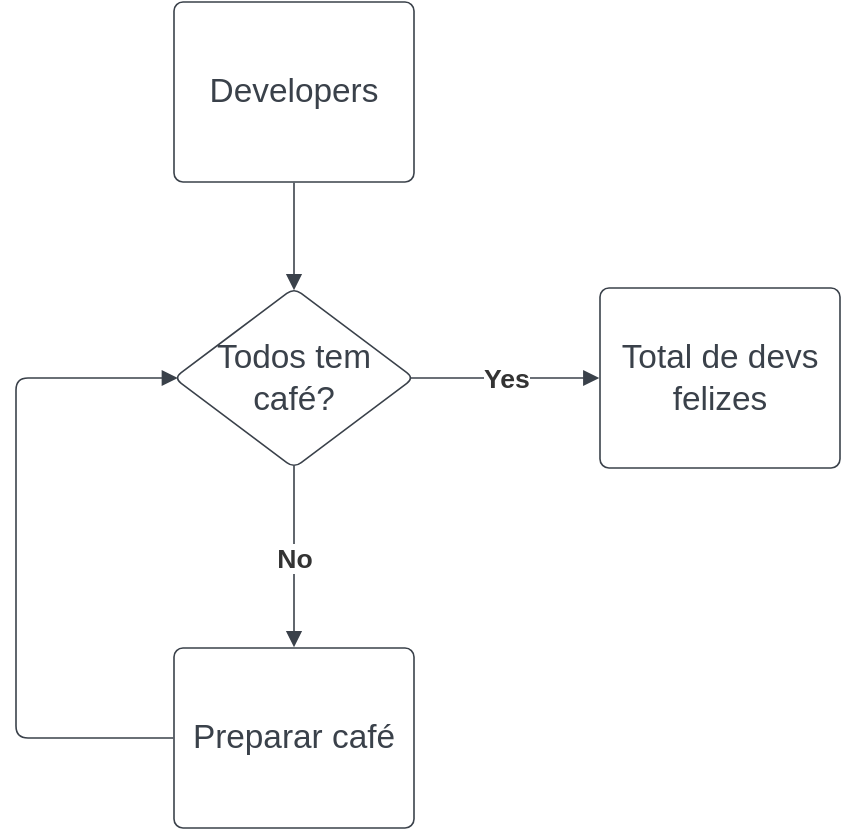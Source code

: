 <mxfile pages="2">
    <diagram id="edUTbyTksZVIobPMynlH" name="while">
        <mxGraphModel dx="620" dy="711" grid="1" gridSize="10" guides="1" tooltips="1" connect="1" arrows="1" fold="1" page="1" pageScale="1" pageWidth="827" pageHeight="1169" math="0" shadow="0">
            <root>
                <mxCell id="0"/>
                <mxCell id="1" parent="0"/>
                <UserObject label="Developers" lucidchartObjectId="ruHAq3Y8dJIB" id="mQHoCVKHOo_qpstPJJr0-2">
                    <mxCell style="html=1;overflow=block;blockSpacing=1;whiteSpace=wrap;fontSize=16.7;fontColor=#3a414a;spacing=9;strokeColor=#3a414a;strokeOpacity=100;rounded=1;absoluteArcSize=1;arcSize=9;strokeWidth=0.8;" parent="1" vertex="1">
                        <mxGeometry x="119" y="40" width="120" height="90" as="geometry"/>
                    </mxCell>
                </UserObject>
                <UserObject label="Todos tem café?" lucidchartObjectId="_uHA5PYfJ..z" id="mQHoCVKHOo_qpstPJJr0-3">
                    <mxCell style="html=1;overflow=block;blockSpacing=1;whiteSpace=wrap;rhombus;fontSize=16.7;fontColor=#3a414a;spacing=3.8;strokeColor=#3a414a;strokeOpacity=100;rounded=1;absoluteArcSize=1;arcSize=9;strokeWidth=0.8;" parent="1" vertex="1">
                        <mxGeometry x="119" y="183" width="120" height="90" as="geometry"/>
                    </mxCell>
                </UserObject>
                <UserObject label="" lucidchartObjectId="BvHA1k1gezZS" id="mQHoCVKHOo_qpstPJJr0-4">
                    <mxCell style="html=1;jettySize=18;whiteSpace=wrap;fontSize=13.3;fontColor=#333333;fontStyle=1;strokeColor=#3a414a;strokeOpacity=100;strokeWidth=0.8;rounded=1;arcSize=12;edgeStyle=orthogonalEdgeStyle;startArrow=none;endArrow=block;endFill=1;exitX=0.984;exitY=0.5;exitPerimeter=0;entryX=-0.003;entryY=0.5;entryPerimeter=0;" parent="1" source="mQHoCVKHOo_qpstPJJr0-3" target="mQHoCVKHOo_qpstPJJr0-11" edge="1">
                        <mxGeometry width="100" height="100" relative="1" as="geometry">
                            <Array as="points"/>
                        </mxGeometry>
                    </mxCell>
                </UserObject>
                <mxCell id="mQHoCVKHOo_qpstPJJr0-5" value="Yes" style="text;html=1;resizable=0;labelBackgroundColor=default;align=center;verticalAlign=middle;fontStyle=1;fontColor=#333333;fontSize=13.3;" parent="mQHoCVKHOo_qpstPJJr0-4" vertex="1">
                    <mxGeometry relative="1" as="geometry"/>
                </mxCell>
                <UserObject label="" lucidchartObjectId="EvHAtg~UifyN" id="mQHoCVKHOo_qpstPJJr0-6">
                    <mxCell style="html=1;jettySize=18;whiteSpace=wrap;fontSize=13.3;fontColor=#333333;fontStyle=1;strokeColor=#3a414a;strokeOpacity=100;strokeWidth=0.8;rounded=1;arcSize=12;edgeStyle=orthogonalEdgeStyle;startArrow=none;endArrow=block;endFill=1;exitX=0.5;exitY=0.988;exitPerimeter=0;entryX=0.5;entryY=-0.004;entryPerimeter=0;" parent="1" source="mQHoCVKHOo_qpstPJJr0-3" target="mQHoCVKHOo_qpstPJJr0-8" edge="1">
                        <mxGeometry width="100" height="100" relative="1" as="geometry">
                            <Array as="points"/>
                        </mxGeometry>
                    </mxCell>
                </UserObject>
                <mxCell id="mQHoCVKHOo_qpstPJJr0-7" value="No" style="text;html=1;resizable=0;labelBackgroundColor=default;align=center;verticalAlign=middle;fontStyle=1;fontColor=#333333;fontSize=13.3;" parent="mQHoCVKHOo_qpstPJJr0-6" vertex="1">
                    <mxGeometry relative="1" as="geometry"/>
                </mxCell>
                <UserObject label="Preparar café" lucidchartObjectId="FvHAj9bruTWM" id="mQHoCVKHOo_qpstPJJr0-8">
                    <mxCell style="html=1;overflow=block;blockSpacing=1;whiteSpace=wrap;fontSize=16.7;fontColor=#3a414a;spacing=9;strokeColor=#3a414a;strokeOpacity=100;rounded=1;absoluteArcSize=1;arcSize=9;strokeWidth=0.8;" parent="1" vertex="1">
                        <mxGeometry x="119" y="363" width="120" height="90" as="geometry"/>
                    </mxCell>
                </UserObject>
                <UserObject label="" lucidchartObjectId="9vHAL93j.K7R" id="mQHoCVKHOo_qpstPJJr0-9">
                    <mxCell style="html=1;jettySize=18;whiteSpace=wrap;fontSize=13;strokeColor=#3a414a;strokeOpacity=100;strokeWidth=0.8;rounded=1;arcSize=12;edgeStyle=orthogonalEdgeStyle;startArrow=none;endArrow=block;endFill=1;exitX=0.5;exitY=1.004;exitPerimeter=0;entryX=0.5;entryY=0.012;entryPerimeter=0;" parent="1" source="mQHoCVKHOo_qpstPJJr0-2" target="mQHoCVKHOo_qpstPJJr0-3" edge="1">
                        <mxGeometry width="100" height="100" relative="1" as="geometry">
                            <Array as="points"/>
                        </mxGeometry>
                    </mxCell>
                </UserObject>
                <UserObject label="" lucidchartObjectId="kwHAubmjr.Vo" id="mQHoCVKHOo_qpstPJJr0-10">
                    <mxCell style="html=1;jettySize=18;whiteSpace=wrap;fontSize=13;strokeColor=#3a414a;strokeOpacity=100;strokeWidth=0.8;rounded=1;arcSize=12;edgeStyle=orthogonalEdgeStyle;startArrow=none;endArrow=block;endFill=1;exitX=-0.003;exitY=0.5;exitPerimeter=0;entryX=0.016;entryY=0.5;entryPerimeter=0;" parent="1" source="mQHoCVKHOo_qpstPJJr0-8" target="mQHoCVKHOo_qpstPJJr0-3" edge="1">
                        <mxGeometry width="100" height="100" relative="1" as="geometry">
                            <Array as="points">
                                <mxPoint x="40" y="408"/>
                                <mxPoint x="40" y="228"/>
                            </Array>
                        </mxGeometry>
                    </mxCell>
                </UserObject>
                <UserObject label="Total de devs felizes" lucidchartObjectId="swHAUTR_QxSO" id="mQHoCVKHOo_qpstPJJr0-11">
                    <mxCell style="html=1;overflow=block;blockSpacing=1;whiteSpace=wrap;fontSize=16.7;fontColor=#3a414a;spacing=9;strokeColor=#3a414a;strokeOpacity=100;rounded=1;absoluteArcSize=1;arcSize=9;strokeWidth=0.8;" parent="1" vertex="1">
                        <mxGeometry x="332" y="183" width="120" height="90" as="geometry"/>
                    </mxCell>
                </UserObject>
            </root>
        </mxGraphModel>
    </diagram>
    <diagram id="rsTRAaTJikIiwauKvbbp" name="do while">
        <mxGraphModel dx="620" dy="711" grid="1" gridSize="10" guides="1" tooltips="1" connect="1" arrows="1" fold="1" page="1" pageScale="1" pageWidth="827" pageHeight="1169" math="0" shadow="0">
            <root>
                <mxCell id="0"/>
                <mxCell id="1" parent="0"/>
                <UserObject label="Developers" lucidchartObjectId="ruHAq3Y8dJIB" id="5vxcfWTFk7MYi2pnW1kT-1">
                    <mxCell style="html=1;overflow=block;blockSpacing=1;whiteSpace=wrap;fontSize=16.7;fontColor=#3a414a;spacing=9;strokeColor=#3a414a;strokeOpacity=100;rounded=1;absoluteArcSize=1;arcSize=9;strokeWidth=0.8;" parent="1" vertex="1">
                        <mxGeometry x="159" y="30" width="120" height="90" as="geometry"/>
                    </mxCell>
                </UserObject>
                <UserObject label="Todos tem café?" lucidchartObjectId="_uHA5PYfJ..z" id="5vxcfWTFk7MYi2pnW1kT-2">
                    <mxCell style="html=1;overflow=block;blockSpacing=1;whiteSpace=wrap;rhombus;fontSize=16.7;fontColor=#3a414a;spacing=3.8;strokeColor=#3a414a;strokeOpacity=100;rounded=1;absoluteArcSize=1;arcSize=9;strokeWidth=0.8;" parent="1" vertex="1">
                        <mxGeometry x="159" y="321" width="120" height="90" as="geometry"/>
                    </mxCell>
                </UserObject>
                <UserObject label="" lucidchartObjectId="BvHA1k1gezZS" id="5vxcfWTFk7MYi2pnW1kT-3">
                    <mxCell style="html=1;jettySize=18;whiteSpace=wrap;fontSize=13.3;fontColor=#333333;fontStyle=1;strokeColor=#3a414a;strokeOpacity=100;strokeWidth=0.8;rounded=1;arcSize=12;edgeStyle=orthogonalEdgeStyle;startArrow=none;endArrow=block;endFill=1;exitX=0.984;exitY=0.5;exitPerimeter=0;entryX=-0.003;entryY=0.5;entryPerimeter=0;" parent="1" source="5vxcfWTFk7MYi2pnW1kT-2" target="5vxcfWTFk7MYi2pnW1kT-10" edge="1">
                        <mxGeometry width="100" height="100" relative="1" as="geometry">
                            <Array as="points"/>
                        </mxGeometry>
                    </mxCell>
                </UserObject>
                <mxCell id="5vxcfWTFk7MYi2pnW1kT-4" value="Yes" style="text;html=1;resizable=0;labelBackgroundColor=default;align=center;verticalAlign=middle;fontStyle=1;fontColor=#333333;fontSize=13.3;" parent="5vxcfWTFk7MYi2pnW1kT-3" vertex="1">
                    <mxGeometry relative="1" as="geometry"/>
                </mxCell>
                <UserObject label="" lucidchartObjectId="EvHAtg~UifyN" id="5vxcfWTFk7MYi2pnW1kT-5">
                    <mxCell style="html=1;jettySize=18;whiteSpace=wrap;fontSize=13.3;fontColor=#333333;fontStyle=1;strokeColor=#3a414a;strokeOpacity=100;strokeWidth=0.8;rounded=1;arcSize=12;edgeStyle=orthogonalEdgeStyle;startArrow=none;endArrow=block;endFill=1;exitX=0;exitY=0.5;entryX=0;entryY=0.5;entryDx=0;entryDy=0;exitDx=0;exitDy=0;" parent="1" source="5vxcfWTFk7MYi2pnW1kT-2" target="5vxcfWTFk7MYi2pnW1kT-11" edge="1">
                        <mxGeometry width="100" height="100" relative="1" as="geometry">
                            <Array as="points">
                                <mxPoint x="80" y="366"/>
                                <mxPoint x="80" y="205"/>
                            </Array>
                            <mxPoint x="219" y="500.64" as="targetPoint"/>
                        </mxGeometry>
                    </mxCell>
                </UserObject>
                <mxCell id="5vxcfWTFk7MYi2pnW1kT-6" value="No" style="text;html=1;resizable=0;labelBackgroundColor=default;align=center;verticalAlign=middle;fontStyle=1;fontColor=#333333;fontSize=13.3;" parent="5vxcfWTFk7MYi2pnW1kT-5" vertex="1">
                    <mxGeometry relative="1" as="geometry"/>
                </mxCell>
                <UserObject label="" lucidchartObjectId="9vHAL93j.K7R" id="5vxcfWTFk7MYi2pnW1kT-8">
                    <mxCell style="html=1;jettySize=18;whiteSpace=wrap;fontSize=13;strokeColor=#3a414a;strokeOpacity=100;strokeWidth=0.8;rounded=1;arcSize=12;edgeStyle=orthogonalEdgeStyle;startArrow=none;endArrow=block;endFill=1;exitX=0.5;exitY=1.004;exitPerimeter=0;entryX=0.5;entryY=0.012;entryPerimeter=0;" parent="1" source="5vxcfWTFk7MYi2pnW1kT-11" target="5vxcfWTFk7MYi2pnW1kT-2" edge="1">
                        <mxGeometry width="100" height="100" relative="1" as="geometry">
                            <Array as="points"/>
                        </mxGeometry>
                    </mxCell>
                </UserObject>
                <UserObject label="Total de devs felizes" lucidchartObjectId="swHAUTR_QxSO" id="5vxcfWTFk7MYi2pnW1kT-10">
                    <mxCell style="html=1;overflow=block;blockSpacing=1;whiteSpace=wrap;fontSize=16.7;fontColor=#3a414a;spacing=9;strokeColor=#3a414a;strokeOpacity=100;rounded=1;absoluteArcSize=1;arcSize=9;strokeWidth=0.8;" parent="1" vertex="1">
                        <mxGeometry x="372" y="321" width="120" height="90" as="geometry"/>
                    </mxCell>
                </UserObject>
                <UserObject label="Preparar café" lucidchartObjectId="FvHAj9bruTWM" id="5vxcfWTFk7MYi2pnW1kT-11">
                    <mxCell style="html=1;overflow=block;blockSpacing=1;whiteSpace=wrap;fontSize=16.7;fontColor=#3a414a;spacing=9;strokeColor=#3a414a;strokeOpacity=100;rounded=1;absoluteArcSize=1;arcSize=9;strokeWidth=0.8;" parent="1" vertex="1">
                        <mxGeometry x="159" y="160" width="120" height="90" as="geometry"/>
                    </mxCell>
                </UserObject>
                <mxCell id="5vxcfWTFk7MYi2pnW1kT-12" value="" style="html=1;jettySize=18;whiteSpace=wrap;fontSize=13;strokeColor=#3a414a;strokeOpacity=100;strokeWidth=0.8;rounded=1;arcSize=12;edgeStyle=orthogonalEdgeStyle;startArrow=none;endArrow=none;endFill=1;exitX=0.5;exitY=1.004;exitPerimeter=0;entryX=0.5;entryY=0.012;entryPerimeter=0;" parent="1" source="5vxcfWTFk7MYi2pnW1kT-1" target="5vxcfWTFk7MYi2pnW1kT-11" edge="1">
                    <mxGeometry width="100" height="100" relative="1" as="geometry">
                        <Array as="points"/>
                        <mxPoint x="219" y="120.36" as="sourcePoint"/>
                        <mxPoint x="219" y="322.08" as="targetPoint"/>
                    </mxGeometry>
                </mxCell>
            </root>
        </mxGraphModel>
    </diagram>
</mxfile>